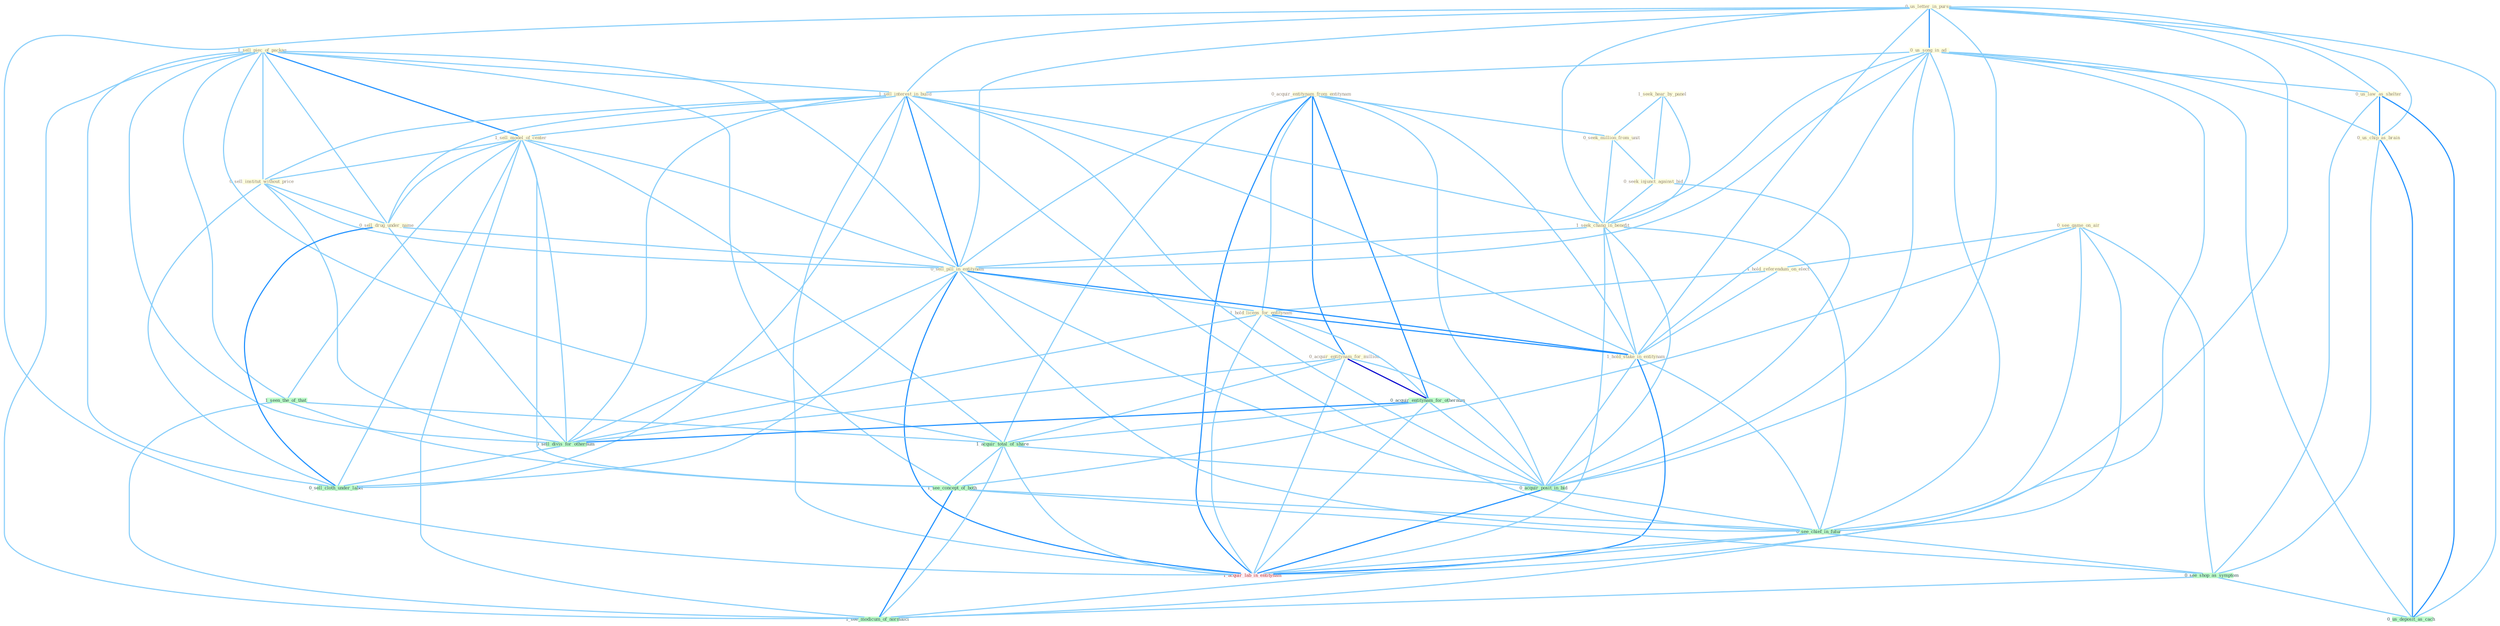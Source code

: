 Graph G{ 
    node
    [shape=polygon,style=filled,width=.5,height=.06,color="#BDFCC9",fixedsize=true,fontsize=4,
    fontcolor="#2f4f4f"];
    {node
    [color="#ffffe0", fontcolor="#8b7d6b"] "1_sell_piec_of_packag " "0_see_game_on_air " "0_acquir_entitynam_from_entitynam " "1_seek_hear_by_panel " "0_us_letter_in_pursu " "0_us_song_in_ad " "1_sell_interest_in_build " "1_hold_referendum_on_elect " "1_sell_model_of_center " "0_sell_institut_without_price " "0_us_law_as_shelter " "0_seek_million_from_unit " "0_seek_injunct_against_bid " "0_sell_drug_under_name " "1_seek_chang_in_benefit " "0_sell_pill_in_entitynam " "1_hold_licens_for_entitynam " "0_acquir_entitynam_for_million " "0_us_chip_as_brain " "1_hold_stake_in_entitynam "}
{node [color="#fff0f5", fontcolor="#b22222"] "1_acquir_lab_in_entitynam "}
edge [color="#B0E2FF"];

	"1_sell_piec_of_packag " -- "1_sell_interest_in_build " [w="1", color="#87cefa" ];
	"1_sell_piec_of_packag " -- "1_sell_model_of_center " [w="2", color="#1e90ff" , len=0.8];
	"1_sell_piec_of_packag " -- "0_sell_institut_without_price " [w="1", color="#87cefa" ];
	"1_sell_piec_of_packag " -- "0_sell_drug_under_name " [w="1", color="#87cefa" ];
	"1_sell_piec_of_packag " -- "0_sell_pill_in_entitynam " [w="1", color="#87cefa" ];
	"1_sell_piec_of_packag " -- "1_seen_the_of_that " [w="1", color="#87cefa" ];
	"1_sell_piec_of_packag " -- "0_sell_divis_for_othernum " [w="1", color="#87cefa" ];
	"1_sell_piec_of_packag " -- "1_acquir_total_of_share " [w="1", color="#87cefa" ];
	"1_sell_piec_of_packag " -- "0_sell_cloth_under_label " [w="1", color="#87cefa" ];
	"1_sell_piec_of_packag " -- "1_see_concept_of_both " [w="1", color="#87cefa" ];
	"1_sell_piec_of_packag " -- "1_see_modicum_of_normalci " [w="1", color="#87cefa" ];
	"0_see_game_on_air " -- "1_hold_referendum_on_elect " [w="1", color="#87cefa" ];
	"0_see_game_on_air " -- "1_see_concept_of_both " [w="1", color="#87cefa" ];
	"0_see_game_on_air " -- "0_see_chief_in_futur " [w="1", color="#87cefa" ];
	"0_see_game_on_air " -- "0_see_shop_as_symptom " [w="1", color="#87cefa" ];
	"0_see_game_on_air " -- "1_see_modicum_of_normalci " [w="1", color="#87cefa" ];
	"0_acquir_entitynam_from_entitynam " -- "0_seek_million_from_unit " [w="1", color="#87cefa" ];
	"0_acquir_entitynam_from_entitynam " -- "0_sell_pill_in_entitynam " [w="1", color="#87cefa" ];
	"0_acquir_entitynam_from_entitynam " -- "1_hold_licens_for_entitynam " [w="1", color="#87cefa" ];
	"0_acquir_entitynam_from_entitynam " -- "0_acquir_entitynam_for_million " [w="2", color="#1e90ff" , len=0.8];
	"0_acquir_entitynam_from_entitynam " -- "1_hold_stake_in_entitynam " [w="1", color="#87cefa" ];
	"0_acquir_entitynam_from_entitynam " -- "0_acquir_entitynam_for_othernum " [w="2", color="#1e90ff" , len=0.8];
	"0_acquir_entitynam_from_entitynam " -- "1_acquir_total_of_share " [w="1", color="#87cefa" ];
	"0_acquir_entitynam_from_entitynam " -- "0_acquir_posit_in_bid " [w="1", color="#87cefa" ];
	"0_acquir_entitynam_from_entitynam " -- "1_acquir_lab_in_entitynam " [w="2", color="#1e90ff" , len=0.8];
	"1_seek_hear_by_panel " -- "0_seek_million_from_unit " [w="1", color="#87cefa" ];
	"1_seek_hear_by_panel " -- "0_seek_injunct_against_bid " [w="1", color="#87cefa" ];
	"1_seek_hear_by_panel " -- "1_seek_chang_in_benefit " [w="1", color="#87cefa" ];
	"0_us_letter_in_pursu " -- "0_us_song_in_ad " [w="2", color="#1e90ff" , len=0.8];
	"0_us_letter_in_pursu " -- "1_sell_interest_in_build " [w="1", color="#87cefa" ];
	"0_us_letter_in_pursu " -- "0_us_law_as_shelter " [w="1", color="#87cefa" ];
	"0_us_letter_in_pursu " -- "1_seek_chang_in_benefit " [w="1", color="#87cefa" ];
	"0_us_letter_in_pursu " -- "0_sell_pill_in_entitynam " [w="1", color="#87cefa" ];
	"0_us_letter_in_pursu " -- "0_us_chip_as_brain " [w="1", color="#87cefa" ];
	"0_us_letter_in_pursu " -- "1_hold_stake_in_entitynam " [w="1", color="#87cefa" ];
	"0_us_letter_in_pursu " -- "0_acquir_posit_in_bid " [w="1", color="#87cefa" ];
	"0_us_letter_in_pursu " -- "0_see_chief_in_futur " [w="1", color="#87cefa" ];
	"0_us_letter_in_pursu " -- "1_acquir_lab_in_entitynam " [w="1", color="#87cefa" ];
	"0_us_letter_in_pursu " -- "0_us_deposit_as_cach " [w="1", color="#87cefa" ];
	"0_us_song_in_ad " -- "1_sell_interest_in_build " [w="1", color="#87cefa" ];
	"0_us_song_in_ad " -- "0_us_law_as_shelter " [w="1", color="#87cefa" ];
	"0_us_song_in_ad " -- "1_seek_chang_in_benefit " [w="1", color="#87cefa" ];
	"0_us_song_in_ad " -- "0_sell_pill_in_entitynam " [w="1", color="#87cefa" ];
	"0_us_song_in_ad " -- "0_us_chip_as_brain " [w="1", color="#87cefa" ];
	"0_us_song_in_ad " -- "1_hold_stake_in_entitynam " [w="1", color="#87cefa" ];
	"0_us_song_in_ad " -- "0_acquir_posit_in_bid " [w="1", color="#87cefa" ];
	"0_us_song_in_ad " -- "0_see_chief_in_futur " [w="1", color="#87cefa" ];
	"0_us_song_in_ad " -- "1_acquir_lab_in_entitynam " [w="1", color="#87cefa" ];
	"0_us_song_in_ad " -- "0_us_deposit_as_cach " [w="1", color="#87cefa" ];
	"1_sell_interest_in_build " -- "1_sell_model_of_center " [w="1", color="#87cefa" ];
	"1_sell_interest_in_build " -- "0_sell_institut_without_price " [w="1", color="#87cefa" ];
	"1_sell_interest_in_build " -- "0_sell_drug_under_name " [w="1", color="#87cefa" ];
	"1_sell_interest_in_build " -- "1_seek_chang_in_benefit " [w="1", color="#87cefa" ];
	"1_sell_interest_in_build " -- "0_sell_pill_in_entitynam " [w="2", color="#1e90ff" , len=0.8];
	"1_sell_interest_in_build " -- "1_hold_stake_in_entitynam " [w="1", color="#87cefa" ];
	"1_sell_interest_in_build " -- "0_sell_divis_for_othernum " [w="1", color="#87cefa" ];
	"1_sell_interest_in_build " -- "0_sell_cloth_under_label " [w="1", color="#87cefa" ];
	"1_sell_interest_in_build " -- "0_acquir_posit_in_bid " [w="1", color="#87cefa" ];
	"1_sell_interest_in_build " -- "0_see_chief_in_futur " [w="1", color="#87cefa" ];
	"1_sell_interest_in_build " -- "1_acquir_lab_in_entitynam " [w="1", color="#87cefa" ];
	"1_hold_referendum_on_elect " -- "1_hold_licens_for_entitynam " [w="1", color="#87cefa" ];
	"1_hold_referendum_on_elect " -- "1_hold_stake_in_entitynam " [w="1", color="#87cefa" ];
	"1_sell_model_of_center " -- "0_sell_institut_without_price " [w="1", color="#87cefa" ];
	"1_sell_model_of_center " -- "0_sell_drug_under_name " [w="1", color="#87cefa" ];
	"1_sell_model_of_center " -- "0_sell_pill_in_entitynam " [w="1", color="#87cefa" ];
	"1_sell_model_of_center " -- "1_seen_the_of_that " [w="1", color="#87cefa" ];
	"1_sell_model_of_center " -- "0_sell_divis_for_othernum " [w="1", color="#87cefa" ];
	"1_sell_model_of_center " -- "1_acquir_total_of_share " [w="1", color="#87cefa" ];
	"1_sell_model_of_center " -- "0_sell_cloth_under_label " [w="1", color="#87cefa" ];
	"1_sell_model_of_center " -- "1_see_concept_of_both " [w="1", color="#87cefa" ];
	"1_sell_model_of_center " -- "1_see_modicum_of_normalci " [w="1", color="#87cefa" ];
	"0_sell_institut_without_price " -- "0_sell_drug_under_name " [w="1", color="#87cefa" ];
	"0_sell_institut_without_price " -- "0_sell_pill_in_entitynam " [w="1", color="#87cefa" ];
	"0_sell_institut_without_price " -- "0_sell_divis_for_othernum " [w="1", color="#87cefa" ];
	"0_sell_institut_without_price " -- "0_sell_cloth_under_label " [w="1", color="#87cefa" ];
	"0_us_law_as_shelter " -- "0_us_chip_as_brain " [w="2", color="#1e90ff" , len=0.8];
	"0_us_law_as_shelter " -- "0_see_shop_as_symptom " [w="1", color="#87cefa" ];
	"0_us_law_as_shelter " -- "0_us_deposit_as_cach " [w="2", color="#1e90ff" , len=0.8];
	"0_seek_million_from_unit " -- "0_seek_injunct_against_bid " [w="1", color="#87cefa" ];
	"0_seek_million_from_unit " -- "1_seek_chang_in_benefit " [w="1", color="#87cefa" ];
	"0_seek_injunct_against_bid " -- "1_seek_chang_in_benefit " [w="1", color="#87cefa" ];
	"0_seek_injunct_against_bid " -- "0_acquir_posit_in_bid " [w="1", color="#87cefa" ];
	"0_sell_drug_under_name " -- "0_sell_pill_in_entitynam " [w="1", color="#87cefa" ];
	"0_sell_drug_under_name " -- "0_sell_divis_for_othernum " [w="1", color="#87cefa" ];
	"0_sell_drug_under_name " -- "0_sell_cloth_under_label " [w="2", color="#1e90ff" , len=0.8];
	"1_seek_chang_in_benefit " -- "0_sell_pill_in_entitynam " [w="1", color="#87cefa" ];
	"1_seek_chang_in_benefit " -- "1_hold_stake_in_entitynam " [w="1", color="#87cefa" ];
	"1_seek_chang_in_benefit " -- "0_acquir_posit_in_bid " [w="1", color="#87cefa" ];
	"1_seek_chang_in_benefit " -- "0_see_chief_in_futur " [w="1", color="#87cefa" ];
	"1_seek_chang_in_benefit " -- "1_acquir_lab_in_entitynam " [w="1", color="#87cefa" ];
	"0_sell_pill_in_entitynam " -- "1_hold_licens_for_entitynam " [w="1", color="#87cefa" ];
	"0_sell_pill_in_entitynam " -- "1_hold_stake_in_entitynam " [w="2", color="#1e90ff" , len=0.8];
	"0_sell_pill_in_entitynam " -- "0_sell_divis_for_othernum " [w="1", color="#87cefa" ];
	"0_sell_pill_in_entitynam " -- "0_sell_cloth_under_label " [w="1", color="#87cefa" ];
	"0_sell_pill_in_entitynam " -- "0_acquir_posit_in_bid " [w="1", color="#87cefa" ];
	"0_sell_pill_in_entitynam " -- "0_see_chief_in_futur " [w="1", color="#87cefa" ];
	"0_sell_pill_in_entitynam " -- "1_acquir_lab_in_entitynam " [w="2", color="#1e90ff" , len=0.8];
	"1_hold_licens_for_entitynam " -- "0_acquir_entitynam_for_million " [w="1", color="#87cefa" ];
	"1_hold_licens_for_entitynam " -- "1_hold_stake_in_entitynam " [w="2", color="#1e90ff" , len=0.8];
	"1_hold_licens_for_entitynam " -- "0_acquir_entitynam_for_othernum " [w="1", color="#87cefa" ];
	"1_hold_licens_for_entitynam " -- "0_sell_divis_for_othernum " [w="1", color="#87cefa" ];
	"1_hold_licens_for_entitynam " -- "1_acquir_lab_in_entitynam " [w="1", color="#87cefa" ];
	"0_acquir_entitynam_for_million " -- "0_acquir_entitynam_for_othernum " [w="3", color="#0000cd" , len=0.6];
	"0_acquir_entitynam_for_million " -- "0_sell_divis_for_othernum " [w="1", color="#87cefa" ];
	"0_acquir_entitynam_for_million " -- "1_acquir_total_of_share " [w="1", color="#87cefa" ];
	"0_acquir_entitynam_for_million " -- "0_acquir_posit_in_bid " [w="1", color="#87cefa" ];
	"0_acquir_entitynam_for_million " -- "1_acquir_lab_in_entitynam " [w="1", color="#87cefa" ];
	"0_us_chip_as_brain " -- "0_see_shop_as_symptom " [w="1", color="#87cefa" ];
	"0_us_chip_as_brain " -- "0_us_deposit_as_cach " [w="2", color="#1e90ff" , len=0.8];
	"1_hold_stake_in_entitynam " -- "0_acquir_posit_in_bid " [w="1", color="#87cefa" ];
	"1_hold_stake_in_entitynam " -- "0_see_chief_in_futur " [w="1", color="#87cefa" ];
	"1_hold_stake_in_entitynam " -- "1_acquir_lab_in_entitynam " [w="2", color="#1e90ff" , len=0.8];
	"0_acquir_entitynam_for_othernum " -- "0_sell_divis_for_othernum " [w="2", color="#1e90ff" , len=0.8];
	"0_acquir_entitynam_for_othernum " -- "1_acquir_total_of_share " [w="1", color="#87cefa" ];
	"0_acquir_entitynam_for_othernum " -- "0_acquir_posit_in_bid " [w="1", color="#87cefa" ];
	"0_acquir_entitynam_for_othernum " -- "1_acquir_lab_in_entitynam " [w="1", color="#87cefa" ];
	"1_seen_the_of_that " -- "1_acquir_total_of_share " [w="1", color="#87cefa" ];
	"1_seen_the_of_that " -- "1_see_concept_of_both " [w="1", color="#87cefa" ];
	"1_seen_the_of_that " -- "1_see_modicum_of_normalci " [w="1", color="#87cefa" ];
	"0_sell_divis_for_othernum " -- "0_sell_cloth_under_label " [w="1", color="#87cefa" ];
	"1_acquir_total_of_share " -- "0_acquir_posit_in_bid " [w="1", color="#87cefa" ];
	"1_acquir_total_of_share " -- "1_see_concept_of_both " [w="1", color="#87cefa" ];
	"1_acquir_total_of_share " -- "1_acquir_lab_in_entitynam " [w="1", color="#87cefa" ];
	"1_acquir_total_of_share " -- "1_see_modicum_of_normalci " [w="1", color="#87cefa" ];
	"0_acquir_posit_in_bid " -- "0_see_chief_in_futur " [w="1", color="#87cefa" ];
	"0_acquir_posit_in_bid " -- "1_acquir_lab_in_entitynam " [w="2", color="#1e90ff" , len=0.8];
	"1_see_concept_of_both " -- "0_see_chief_in_futur " [w="1", color="#87cefa" ];
	"1_see_concept_of_both " -- "0_see_shop_as_symptom " [w="1", color="#87cefa" ];
	"1_see_concept_of_both " -- "1_see_modicum_of_normalci " [w="2", color="#1e90ff" , len=0.8];
	"0_see_chief_in_futur " -- "0_see_shop_as_symptom " [w="1", color="#87cefa" ];
	"0_see_chief_in_futur " -- "1_acquir_lab_in_entitynam " [w="1", color="#87cefa" ];
	"0_see_chief_in_futur " -- "1_see_modicum_of_normalci " [w="1", color="#87cefa" ];
	"0_see_shop_as_symptom " -- "0_us_deposit_as_cach " [w="1", color="#87cefa" ];
	"0_see_shop_as_symptom " -- "1_see_modicum_of_normalci " [w="1", color="#87cefa" ];
}